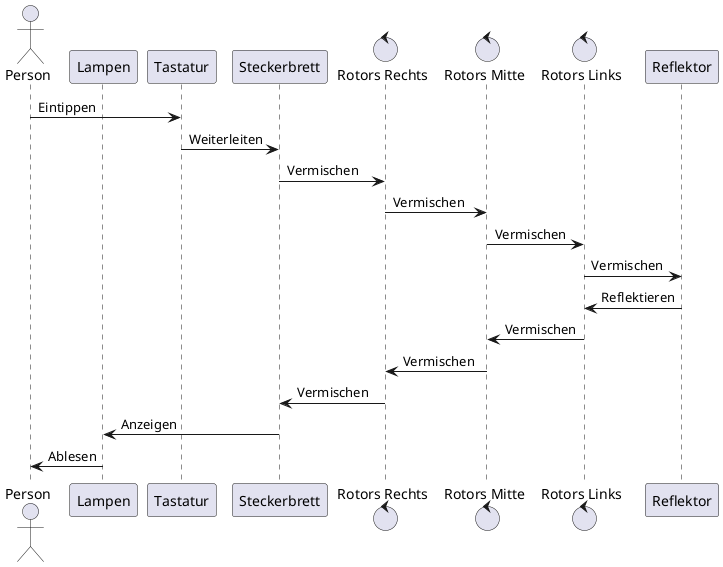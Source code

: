 @startuml
actor Person as 0
participant Lampen as 1
participant Tastatur as 2
participant Steckerbrett as 3
control "Rotors Rechts" as 4
control "Rotors Mitte" as 5
control "Rotors Links" as 6
participant Reflektor as 7

0 -> 2 : Eintippen
2 -> 3 : Weiterleiten
3 -> 4 : Vermischen
4 -> 5 : Vermischen
5 -> 6 : Vermischen
6 -> 7 : Vermischen
7 -> 6 : Reflektieren
6 -> 5 : Vermischen
5 -> 4 : Vermischen
4 -> 3 : Vermischen
3 -> 1 : Anzeigen
1 -> 0 : Ablesen
@enduml